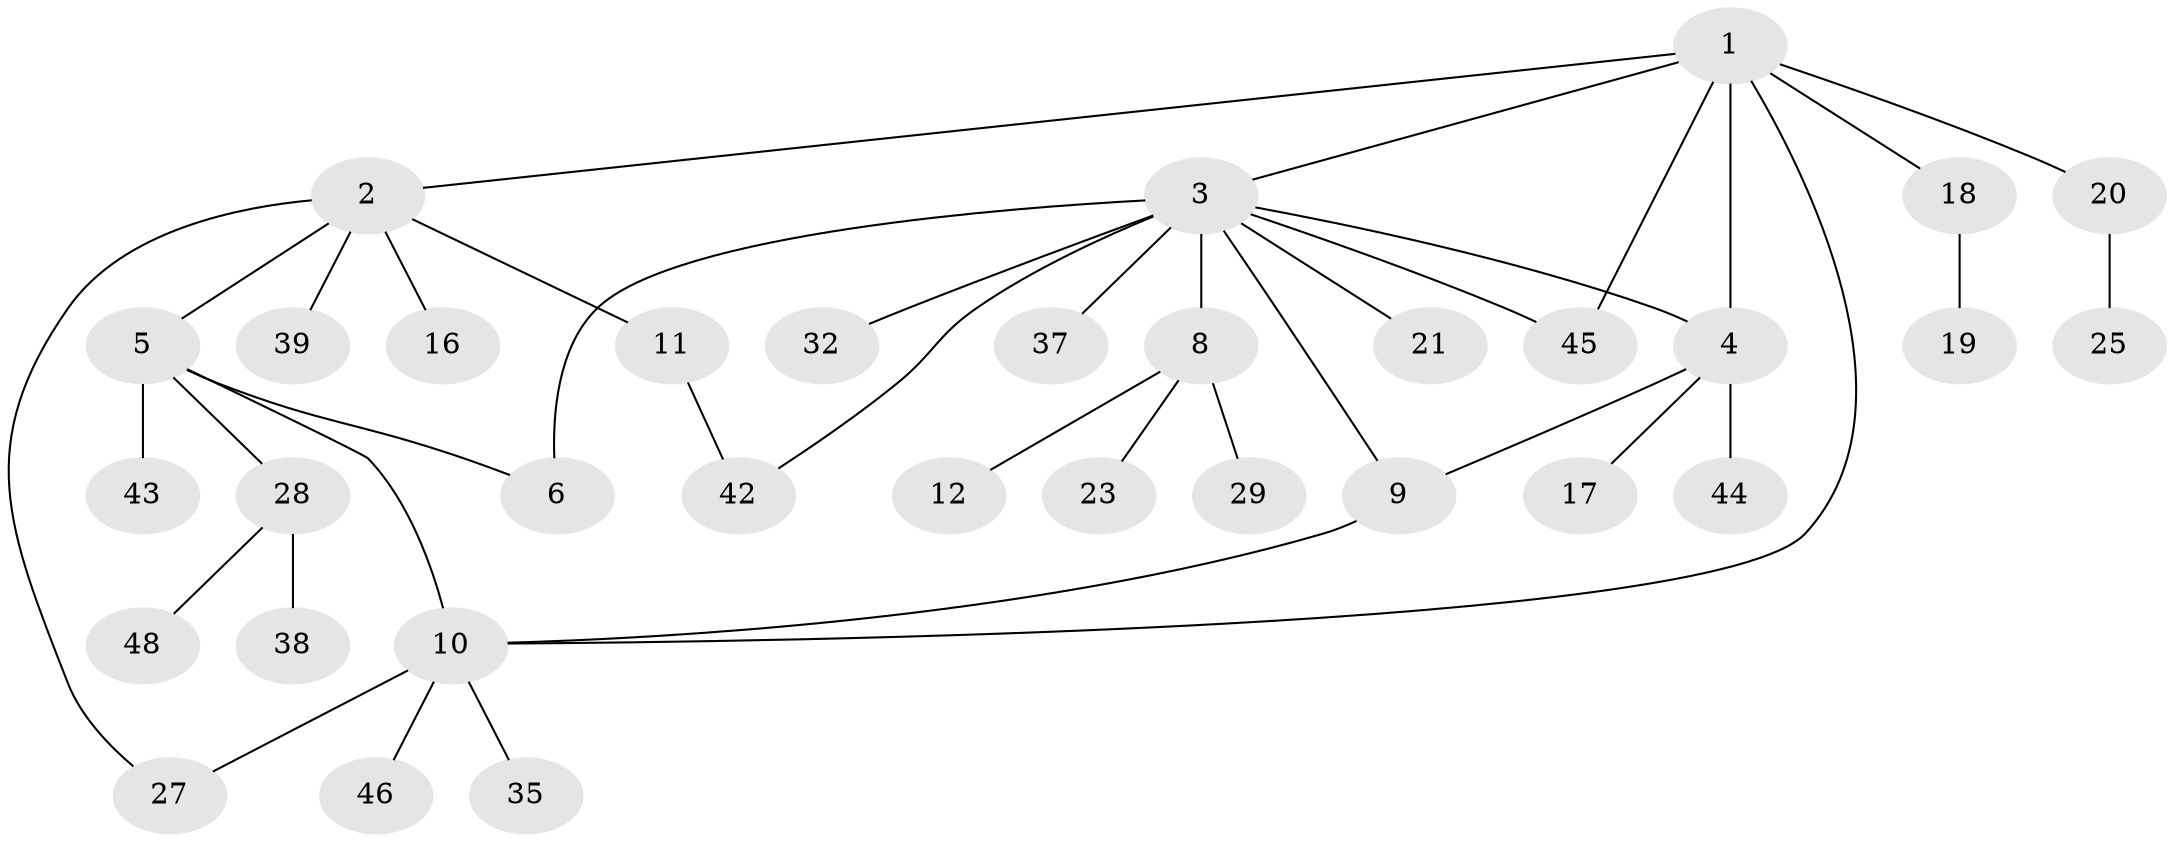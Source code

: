 // Generated by graph-tools (version 1.1) at 2025/24/03/03/25 07:24:12]
// undirected, 33 vertices, 40 edges
graph export_dot {
graph [start="1"]
  node [color=gray90,style=filled];
  1 [super="+34"];
  2 [super="+14"];
  3 [super="+7"];
  4 [super="+41"];
  5 [super="+13"];
  6;
  8 [super="+15"];
  9;
  10 [super="+31"];
  11 [super="+26"];
  12;
  16;
  17;
  18 [super="+22"];
  19 [super="+24"];
  20;
  21;
  23 [super="+30"];
  25 [super="+49"];
  27 [super="+33"];
  28 [super="+36"];
  29 [super="+40"];
  32;
  35;
  37 [super="+47"];
  38;
  39;
  42;
  43;
  44;
  45;
  46;
  48;
  1 -- 2;
  1 -- 4;
  1 -- 10;
  1 -- 18;
  1 -- 20;
  1 -- 45;
  1 -- 3;
  2 -- 5;
  2 -- 11;
  2 -- 16;
  2 -- 39;
  2 -- 27;
  3 -- 4;
  3 -- 6 [weight=2];
  3 -- 32;
  3 -- 37;
  3 -- 45;
  3 -- 21;
  3 -- 8;
  3 -- 9;
  3 -- 42;
  4 -- 9;
  4 -- 17;
  4 -- 44;
  5 -- 6;
  5 -- 10;
  5 -- 43;
  5 -- 28;
  8 -- 12;
  8 -- 23;
  8 -- 29;
  9 -- 10;
  10 -- 27;
  10 -- 35;
  10 -- 46;
  11 -- 42;
  18 -- 19;
  20 -- 25;
  28 -- 38;
  28 -- 48;
}
